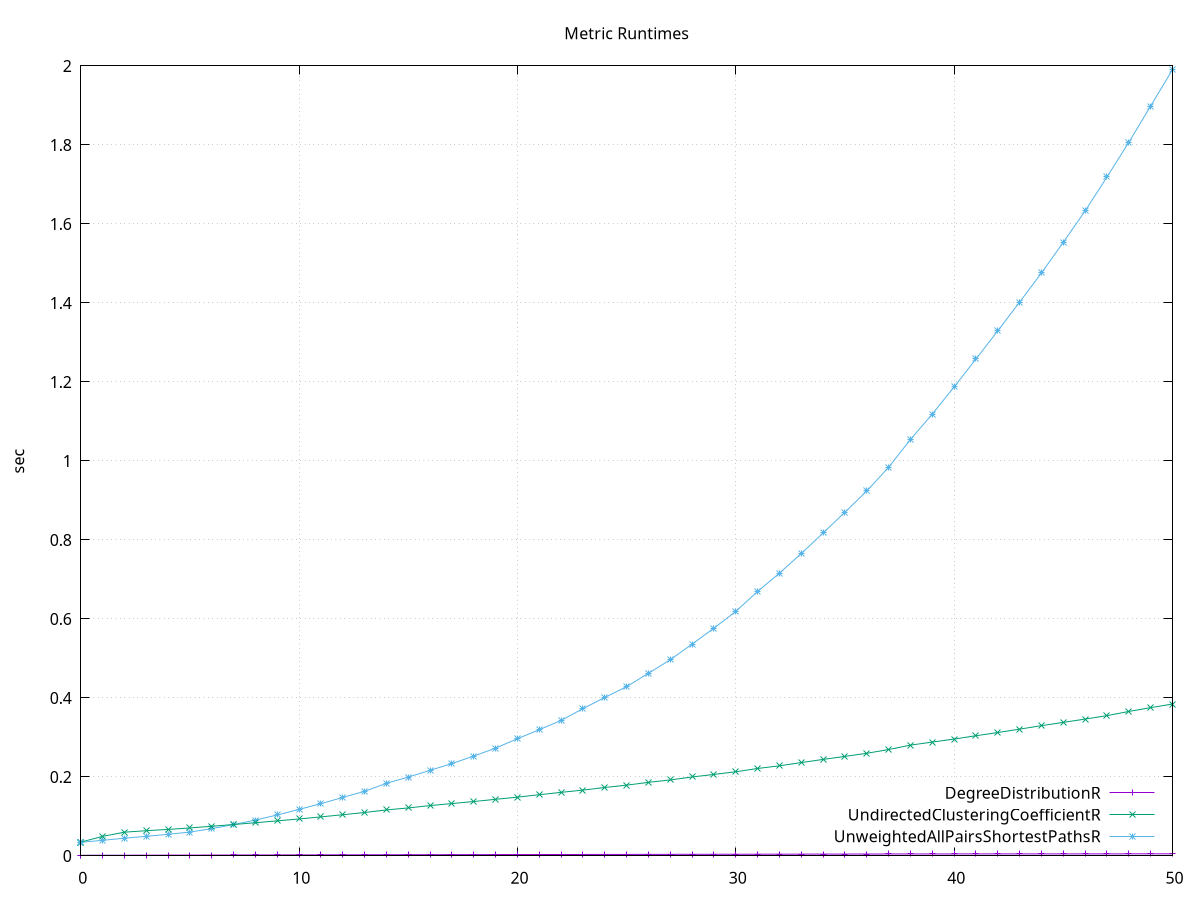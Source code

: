 set terminal png large
set output "data/RANDOM_100_500--BARABASI_ALBERT_GROWTH_10_2--plots/z.runtimes.2.metrics.CDF.png"
set grid
set title "Metric Runtimes"
set style fill solid border -1
set boxwidth 0.1
set ylabel "sec"
set key right bottom
plot '-' using ($1 + 0.0):($2 + 0.0) smooth cumulative with linespoint lt 3 lw 1 notitle , \
'-' using ($1 + 0.0):($2 + 0.0) smooth cumulative with linespoint lt 1 lw 1 notitle , \
'-' using ($1 + 0.0):($2 + 0.0) smooth cumulative with linespoint lt 2 lw 1 notitle , \
'-' using ($1 + 0.0):($2 + 0.0) smooth cumulative with linespoint lt 1 lw 1 title "DegreeDistributionR" , \
'-' using ($1 + 0.0):($2 + 0.0) smooth cumulative with linespoint lt 2 lw 1 title "UndirectedClusteringCoefficientR" , \
'-' using ($1 + 0.0):($2 + 0.0) smooth cumulative with linespoint lt 3 lw 1 title "UnweightedAllPairsShortestPathsR"
0	0.034527	0.034527	0.034527	0.034527	0.0	0.0	0.0	0.034527	0.034527
1	0.004933	0.004933	0.004933	0.004933	0.0	0.0	0.0	0.004933	0.004933
2	0.005475	0.005475	0.005475	0.005475	0.0	0.0	0.0	0.005475	0.005475
3	0.004683	0.004683	0.004683	0.004683	0.0	0.0	0.0	0.004683	0.004683
4	0.005107	0.005107	0.005107	0.005107	0.0	0.0	0.0	0.005107	0.005107
5	0.005692	0.005692	0.005692	0.005692	0.0	0.0	0.0	0.005692	0.005692
6	0.008759	0.008759	0.008759	0.008759	0.0	0.0	0.0	0.008759	0.008759
7	0.010406	0.010406	0.010406	0.010406	0.0	0.0	0.0	0.010406	0.010406
8	0.011229	0.011229	0.011229	0.011229	0.0	0.0	0.0	0.011229	0.011229
9	0.012911	0.012911	0.012911	0.012911	0.0	0.0	0.0	0.012911	0.012911
10	0.014127	0.014127	0.014127	0.014127	0.0	0.0	0.0	0.014127	0.014127
11	0.01455	0.01455	0.01455	0.01455	0.0	0.0	0.0	0.01455	0.01455
12	0.015712	0.015712	0.015712	0.015712	0.0	0.0	0.0	0.015712	0.015712
13	0.015689	0.015689	0.015689	0.015689	0.0	0.0	0.0	0.015689	0.015689
14	0.020104	0.020104	0.020104	0.020104	0.0	0.0	0.0	0.020104	0.020104
15	0.015733	0.015733	0.015733	0.015733	0.0	0.0	0.0	0.015733	0.015733
16	0.017199	0.017199	0.017199	0.017199	0.0	0.0	0.0	0.017199	0.017199
17	0.017101	0.017101	0.017101	0.017101	0.0	0.0	0.0	0.017101	0.017101
18	0.018988	0.018988	0.018988	0.018988	0.0	0.0	0.0	0.018988	0.018988
19	0.02008	0.02008	0.02008	0.02008	0.0	0.0	0.0	0.02008	0.02008
20	0.02381	0.02381	0.02381	0.02381	0.0	0.0	0.0	0.02381	0.02381
21	0.022784	0.022784	0.022784	0.022784	0.0	0.0	0.0	0.022784	0.022784
22	0.023506	0.023506	0.023506	0.023506	0.0	0.0	0.0	0.023506	0.023506
23	0.029845	0.029845	0.029845	0.029845	0.0	0.0	0.0	0.029845	0.029845
24	0.028294	0.028294	0.028294	0.028294	0.0	0.0	0.0	0.028294	0.028294
25	0.027353	0.027353	0.027353	0.027353	0.0	0.0	0.0	0.027353	0.027353
26	0.03388	0.03388	0.03388	0.03388	0.0	0.0	0.0	0.03388	0.03388
27	0.034158	0.034158	0.034158	0.034158	0.0	0.0	0.0	0.034158	0.034158
28	0.039679	0.039679	0.039679	0.039679	0.0	0.0	0.0	0.039679	0.039679
29	0.04045	0.04045	0.04045	0.04045	0.0	0.0	0.0	0.04045	0.04045
30	0.042225	0.042225	0.042225	0.042225	0.0	0.0	0.0	0.042225	0.042225
31	0.050583	0.050583	0.050583	0.050583	0.0	0.0	0.0	0.050583	0.050583
32	0.046393	0.046393	0.046393	0.046393	0.0	0.0	0.0	0.046393	0.046393
33	0.049663	0.049663	0.049663	0.049663	0.0	0.0	0.0	0.049663	0.049663
34	0.052025	0.052025	0.052025	0.052025	0.0	0.0	0.0	0.052025	0.052025
35	0.052538	0.052538	0.052538	0.052538	0.0	0.0	0.0	0.052538	0.052538
36	0.053706	0.053706	0.053706	0.053706	0.0	0.0	0.0	0.053706	0.053706
37	0.060116	0.060116	0.060116	0.060116	0.0	0.0	0.0	0.060116	0.060116
38	0.070287	0.070287	0.070287	0.070287	0.0	0.0	0.0	0.070287	0.070287
39	0.064381	0.064381	0.064381	0.064381	0.0	0.0	0.0	0.064381	0.064381
40	0.068615	0.068615	0.068615	0.068615	0.0	0.0	0.0	0.068615	0.068615
41	0.070724	0.070724	0.070724	0.070724	0.0	0.0	0.0	0.070724	0.070724
42	0.071373	0.071373	0.071373	0.071373	0.0	0.0	0.0	0.071373	0.071373
43	0.072749	0.072749	0.072749	0.072749	0.0	0.0	0.0	0.072749	0.072749
44	0.073706	0.073706	0.073706	0.073706	0.0	0.0	0.0	0.073706	0.073706
45	0.077675	0.077675	0.077675	0.077675	0.0	0.0	0.0	0.077675	0.077675
46	0.079474	0.079474	0.079474	0.079474	0.0	0.0	0.0	0.079474	0.079474
47	0.085717	0.085717	0.085717	0.085717	0.0	0.0	0.0	0.085717	0.085717
48	0.087759	0.087759	0.087759	0.087759	0.0	0.0	0.0	0.087759	0.087759
49	0.091896	0.091896	0.091896	0.091896	0.0	0.0	0.0	0.091896	0.091896
50	0.092102	0.092102	0.092102	0.092102	0.0	0.0	0.0	0.092102	0.092102
EOF
0	0.001628	0.001628	0.001628	0.001628	0.0	0.0	0.0	0.001628	0.001628
1	7.3E-5	7.3E-5	7.3E-5	7.3E-5	0.0	0.0	0.0	7.3E-5	7.3E-5
2	9.9E-5	9.9E-5	9.9E-5	9.9E-5	0.0	0.0	0.0	9.9E-5	9.9E-5
3	1.15E-4	1.15E-4	1.15E-4	1.15E-4	0.0	0.0	0.0	1.15E-4	1.15E-4
4	8.0E-5	8.0E-5	8.0E-5	8.0E-5	0.0	0.0	0.0	8.0E-5	8.0E-5
5	1.21E-4	1.21E-4	1.21E-4	1.21E-4	0.0	0.0	0.0	1.21E-4	1.21E-4
6	8.7E-5	8.7E-5	8.7E-5	8.7E-5	0.0	0.0	0.0	8.7E-5	8.7E-5
7	1.38E-4	1.38E-4	1.38E-4	1.38E-4	0.0	0.0	0.0	1.38E-4	1.38E-4
8	7.2E-5	7.2E-5	7.2E-5	7.2E-5	0.0	0.0	0.0	7.2E-5	7.2E-5
9	7.3E-5	7.3E-5	7.3E-5	7.3E-5	0.0	0.0	0.0	7.3E-5	7.3E-5
10	7.0E-5	7.0E-5	7.0E-5	7.0E-5	0.0	0.0	0.0	7.0E-5	7.0E-5
11	9.6E-5	9.6E-5	9.6E-5	9.6E-5	0.0	0.0	0.0	9.6E-5	9.6E-5
12	8.6E-5	8.6E-5	8.6E-5	8.6E-5	0.0	0.0	0.0	8.6E-5	8.6E-5
13	9.2E-5	9.2E-5	9.2E-5	9.2E-5	0.0	0.0	0.0	9.2E-5	9.2E-5
14	1.13E-4	1.13E-4	1.13E-4	1.13E-4	0.0	0.0	0.0	1.13E-4	1.13E-4
15	9.1E-5	9.1E-5	9.1E-5	9.1E-5	0.0	0.0	0.0	9.1E-5	9.1E-5
16	9.3E-5	9.3E-5	9.3E-5	9.3E-5	0.0	0.0	0.0	9.3E-5	9.3E-5
17	7.8E-5	7.8E-5	7.8E-5	7.8E-5	0.0	0.0	0.0	7.8E-5	7.8E-5
18	6.3E-5	6.3E-5	6.3E-5	6.3E-5	0.0	0.0	0.0	6.3E-5	6.3E-5
19	1.07E-4	1.07E-4	1.07E-4	1.07E-4	0.0	0.0	0.0	1.07E-4	1.07E-4
20	6.8E-5	6.8E-5	6.8E-5	6.8E-5	0.0	0.0	0.0	6.8E-5	6.8E-5
21	7.1E-5	7.1E-5	7.1E-5	7.1E-5	0.0	0.0	0.0	7.1E-5	7.1E-5
22	7.6E-5	7.6E-5	7.6E-5	7.6E-5	0.0	0.0	0.0	7.6E-5	7.6E-5
23	7.5E-5	7.5E-5	7.5E-5	7.5E-5	0.0	0.0	0.0	7.5E-5	7.5E-5
24	8.7E-5	8.7E-5	8.7E-5	8.7E-5	0.0	0.0	0.0	8.7E-5	8.7E-5
25	7.5E-5	7.5E-5	7.5E-5	7.5E-5	0.0	0.0	0.0	7.5E-5	7.5E-5
26	1.01E-4	1.01E-4	1.01E-4	1.01E-4	0.0	0.0	0.0	1.01E-4	1.01E-4
27	6.2E-5	6.2E-5	6.2E-5	6.2E-5	0.0	0.0	0.0	6.2E-5	6.2E-5
28	1.08E-4	1.08E-4	1.08E-4	1.08E-4	0.0	0.0	0.0	1.08E-4	1.08E-4
29	6.7E-5	6.7E-5	6.7E-5	6.7E-5	0.0	0.0	0.0	6.7E-5	6.7E-5
30	7.1E-5	7.1E-5	7.1E-5	7.1E-5	0.0	0.0	0.0	7.1E-5	7.1E-5
31	1.17E-4	1.17E-4	1.17E-4	1.17E-4	0.0	0.0	0.0	1.17E-4	1.17E-4
32	7.1E-5	7.1E-5	7.1E-5	7.1E-5	0.0	0.0	0.0	7.1E-5	7.1E-5
33	8.7E-5	8.7E-5	8.7E-5	8.7E-5	0.0	0.0	0.0	8.7E-5	8.7E-5
34	8.3E-5	8.3E-5	8.3E-5	8.3E-5	0.0	0.0	0.0	8.3E-5	8.3E-5
35	8.2E-5	8.2E-5	8.2E-5	8.2E-5	0.0	0.0	0.0	8.2E-5	8.2E-5
36	8.3E-5	8.3E-5	8.3E-5	8.3E-5	0.0	0.0	0.0	8.3E-5	8.3E-5
37	1.49E-4	1.49E-4	1.49E-4	1.49E-4	0.0	0.0	0.0	1.49E-4	1.49E-4
38	8.5E-5	8.5E-5	8.5E-5	8.5E-5	0.0	0.0	0.0	8.5E-5	8.5E-5
39	1.8E-5	1.8E-5	1.8E-5	1.8E-5	0.0	0.0	0.0	1.8E-5	1.8E-5
40	1.8E-5	1.8E-5	1.8E-5	1.8E-5	0.0	0.0	0.0	1.8E-5	1.8E-5
41	2.1E-5	2.1E-5	2.1E-5	2.1E-5	0.0	0.0	0.0	2.1E-5	2.1E-5
42	2.1E-5	2.1E-5	2.1E-5	2.1E-5	0.0	0.0	0.0	2.1E-5	2.1E-5
43	2.2E-5	2.2E-5	2.2E-5	2.2E-5	0.0	0.0	0.0	2.2E-5	2.2E-5
44	2.3E-5	2.3E-5	2.3E-5	2.3E-5	0.0	0.0	0.0	2.3E-5	2.3E-5
45	2.1E-5	2.1E-5	2.1E-5	2.1E-5	0.0	0.0	0.0	2.1E-5	2.1E-5
46	2.3E-5	2.3E-5	2.3E-5	2.3E-5	0.0	0.0	0.0	2.3E-5	2.3E-5
47	2.1E-5	2.1E-5	2.1E-5	2.1E-5	0.0	0.0	0.0	2.1E-5	2.1E-5
48	2.7E-5	2.7E-5	2.7E-5	2.7E-5	0.0	0.0	0.0	2.7E-5	2.7E-5
49	2.6E-5	2.6E-5	2.6E-5	2.6E-5	0.0	0.0	0.0	2.6E-5	2.6E-5
50	2.2E-5	2.2E-5	2.2E-5	2.2E-5	0.0	0.0	0.0	2.2E-5	2.2E-5
EOF
0	0.035028	0.035028	0.035028	0.035028	0.0	0.0	0.0	0.035028	0.035028
1	0.014496	0.014496	0.014496	0.014496	0.0	0.0	0.0	0.014496	0.014496
2	0.010625	0.010625	0.010625	0.010625	0.0	0.0	0.0	0.010625	0.010625
3	0.003723	0.003723	0.003723	0.003723	0.0	0.0	0.0	0.003723	0.003723
4	0.003194	0.003194	0.003194	0.003194	0.0	0.0	0.0	0.003194	0.003194
5	0.003811	0.003811	0.003811	0.003811	0.0	0.0	0.0	0.003811	0.003811
6	0.004174	0.004174	0.004174	0.004174	0.0	0.0	0.0	0.004174	0.004174
7	0.004467	0.004467	0.004467	0.004467	0.0	0.0	0.0	0.004467	0.004467
8	0.004552	0.004552	0.004552	0.004552	0.0	0.0	0.0	0.004552	0.004552
9	0.004681	0.004681	0.004681	0.004681	0.0	0.0	0.0	0.004681	0.004681
10	0.004831	0.004831	0.004831	0.004831	0.0	0.0	0.0	0.004831	0.004831
11	0.005277	0.005277	0.005277	0.005277	0.0	0.0	0.0	0.005277	0.005277
12	0.005434	0.005434	0.005434	0.005434	0.0	0.0	0.0	0.005434	0.005434
13	0.005692	0.005692	0.005692	0.005692	0.0	0.0	0.0	0.005692	0.005692
14	0.006492	0.006492	0.006492	0.006492	0.0	0.0	0.0	0.006492	0.006492
15	0.00503	0.00503	0.00503	0.00503	0.0	0.0	0.0	0.00503	0.00503
16	0.005918	0.005918	0.005918	0.005918	0.0	0.0	0.0	0.005918	0.005918
17	0.005142	0.005142	0.005142	0.005142	0.0	0.0	0.0	0.005142	0.005142
18	0.005215	0.005215	0.005215	0.005215	0.0	0.0	0.0	0.005215	0.005215
19	0.005565	0.005565	0.005565	0.005565	0.0	0.0	0.0	0.005565	0.005565
20	0.005409	0.005409	0.005409	0.005409	0.0	0.0	0.0	0.005409	0.005409
21	0.006249	0.006249	0.006249	0.006249	0.0	0.0	0.0	0.006249	0.006249
22	0.005935	0.005935	0.005935	0.005935	0.0	0.0	0.0	0.005935	0.005935
23	0.005726	0.005726	0.005726	0.005726	0.0	0.0	0.0	0.005726	0.005726
24	0.00661	0.00661	0.00661	0.00661	0.0	0.0	0.0	0.00661	0.00661
25	0.005918	0.005918	0.005918	0.005918	0.0	0.0	0.0	0.005918	0.005918
26	0.007095	0.007095	0.007095	0.007095	0.0	0.0	0.0	0.007095	0.007095
27	0.00607	0.00607	0.00607	0.00607	0.0	0.0	0.0	0.00607	0.00607
28	0.007587	0.007587	0.007587	0.007587	0.0	0.0	0.0	0.007587	0.007587
29	0.006364	0.006364	0.006364	0.006364	0.0	0.0	0.0	0.006364	0.006364
30	0.006793	0.006793	0.006793	0.006793	0.0	0.0	0.0	0.006793	0.006793
31	0.008304	0.008304	0.008304	0.008304	0.0	0.0	0.0	0.008304	0.008304
32	0.006711	0.006711	0.006711	0.006711	0.0	0.0	0.0	0.006711	0.006711
33	0.008264	0.008264	0.008264	0.008264	0.0	0.0	0.0	0.008264	0.008264
34	0.007968	0.007968	0.007968	0.007968	0.0	0.0	0.0	0.007968	0.007968
35	0.007653	0.007653	0.007653	0.007653	0.0	0.0	0.0	0.007653	0.007653
36	0.007862	0.007862	0.007862	0.007862	0.0	0.0	0.0	0.007862	0.007862
37	0.009484	0.009484	0.009484	0.009484	0.0	0.0	0.0	0.009484	0.009484
38	0.011168	0.011168	0.011168	0.011168	0.0	0.0	0.0	0.011168	0.011168
39	0.007725	0.007725	0.007725	0.007725	0.0	0.0	0.0	0.007725	0.007725
40	0.007652	0.007652	0.007652	0.007652	0.0	0.0	0.0	0.007652	0.007652
41	0.008402	0.008402	0.008402	0.008402	0.0	0.0	0.0	0.008402	0.008402
42	0.008136	0.008136	0.008136	0.008136	0.0	0.0	0.0	0.008136	0.008136
43	0.008546	0.008546	0.008546	0.008546	0.0	0.0	0.0	0.008546	0.008546
44	0.008875	0.008875	0.008875	0.008875	0.0	0.0	0.0	0.008875	0.008875
45	0.008284	0.008284	0.008284	0.008284	0.0	0.0	0.0	0.008284	0.008284
46	0.008322	0.008322	0.008322	0.008322	0.0	0.0	0.0	0.008322	0.008322
47	0.008715	0.008715	0.008715	0.008715	0.0	0.0	0.0	0.008715	0.008715
48	0.010591	0.010591	0.010591	0.010591	0.0	0.0	0.0	0.010591	0.010591
49	0.009698	0.009698	0.009698	0.009698	0.0	0.0	0.0	0.009698	0.009698
50	0.009029	0.009029	0.009029	0.009029	0.0	0.0	0.0	0.009029	0.009029
EOF
0	0.001628	0.001628	0.001628	0.001628	0.0	0.0	0.0	0.001628	0.001628
EOF
0	0.035028	0.035028	0.035028	0.035028	0.0	0.0	0.0	0.035028	0.035028
EOF
0	0.034527	0.034527	0.034527	0.034527	0.0	0.0	0.0	0.034527	0.034527
EOF
